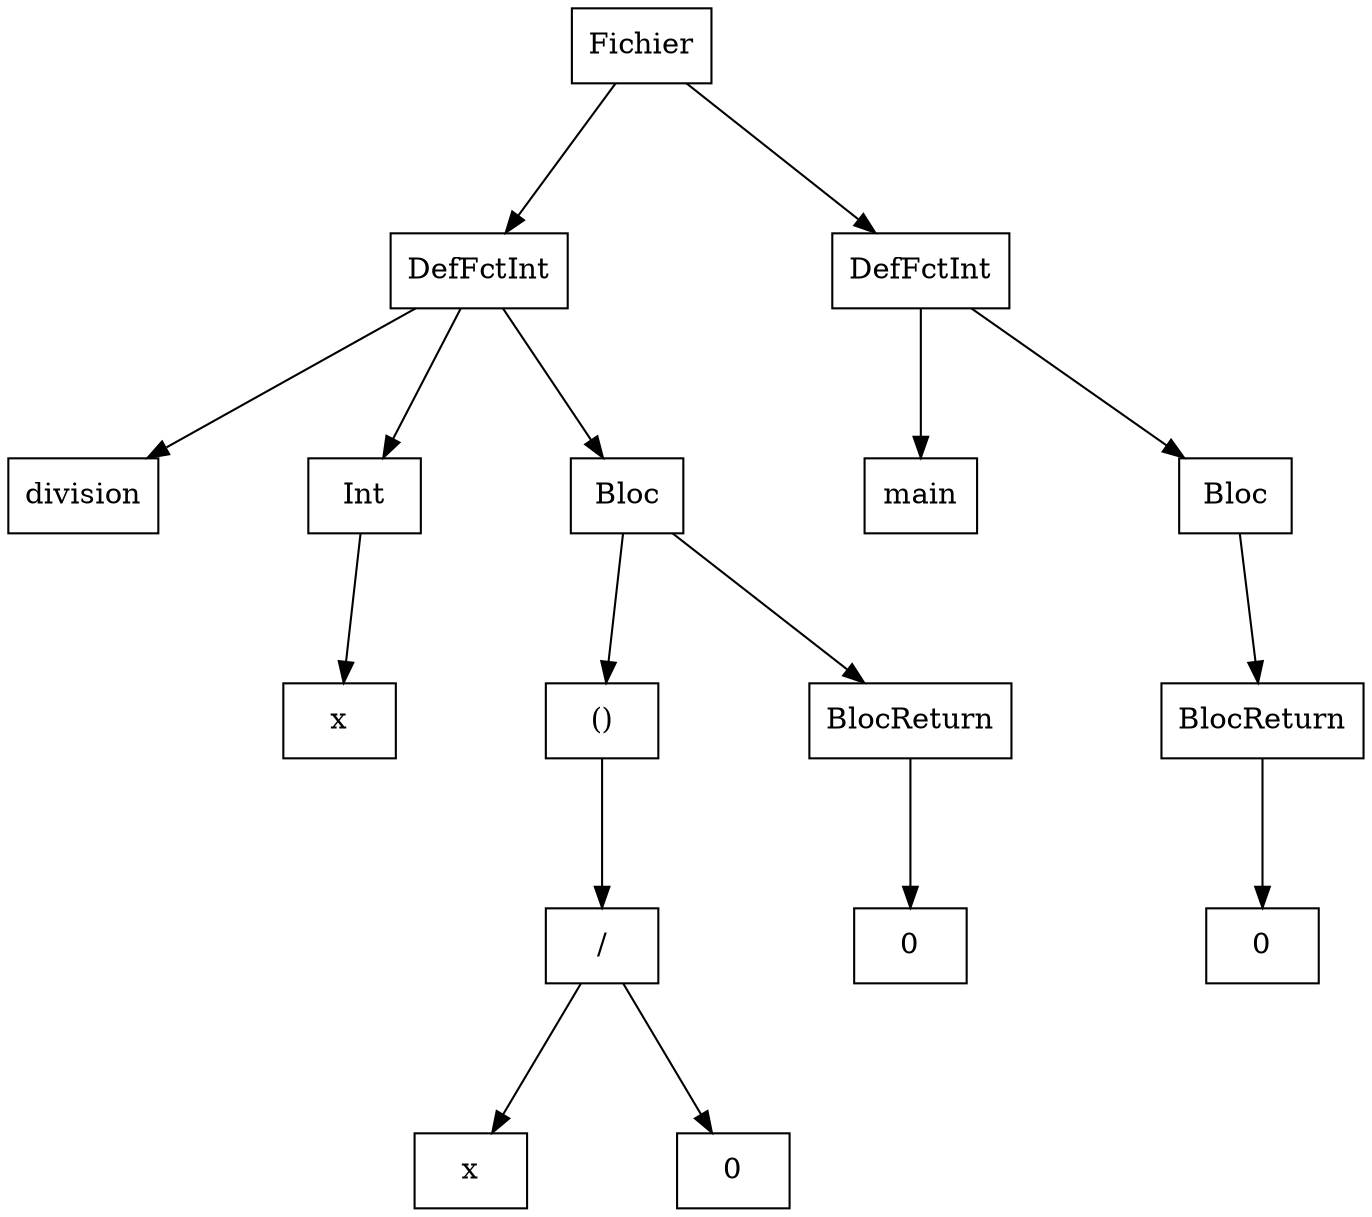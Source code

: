 digraph "ast"{

	nodesep=1;
	ranksep=1;

	N0 [label="Fichier", shape="box"];
	N1 [label="DefFctInt", shape="box"];
	N2 [label="division", shape="box"];
	N3 [label="Int", shape="box"];
	N4 [label="x", shape="box"];
	N5 [label="Bloc", shape="box"];
	N6 [label="()", shape="box"];
	N7 [label="/", shape="box"];
	N8 [label="x", shape="box"];
	N9 [label="0", shape="box"];
	N10 [label="BlocReturn", shape="box"];
	N11 [label="0", shape="box"];
	N12 [label="DefFctInt", shape="box"];
	N13 [label="main", shape="box"];
	N14 [label="Bloc", shape="box"];
	N15 [label="BlocReturn", shape="box"];
	N16 [label="0", shape="box"];

	N1 -> N2; 
	N3 -> N4; 
	N1 -> N3; 
	N7 -> N8; 
	N7 -> N9; 
	N6 -> N7; 
	N5 -> N6; 
	N10 -> N11; 
	N5 -> N10; 
	N1 -> N5; 
	N0 -> N1; 
	N12 -> N13; 
	N15 -> N16; 
	N14 -> N15; 
	N12 -> N14; 
	N0 -> N12; 
}
